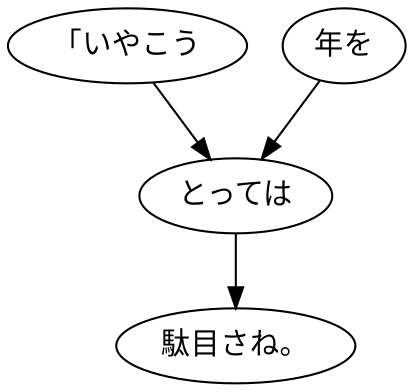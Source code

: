 digraph graph4367 {
	node0 [label="「いやこう"];
	node1 [label="年を"];
	node2 [label="とっては"];
	node3 [label="駄目さね。"];
	node0 -> node2;
	node1 -> node2;
	node2 -> node3;
}

